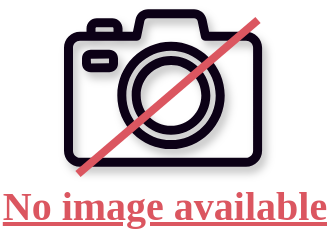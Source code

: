 <mxfile version="16.0.0" type="device"><diagram id="1WDzQ2o23l1qGekb6IrM" name="Page-1"><mxGraphModel dx="475" dy="262" grid="1" gridSize="10" guides="1" tooltips="1" connect="1" arrows="1" fold="1" page="1" pageScale="1" pageWidth="850" pageHeight="1100" math="0" shadow="0"><root><mxCell id="0"/><mxCell id="1" parent="0"/><mxCell id="L0yZ2t3TkCDc-ps8YWVM-2" value="No image available" style="text;html=1;align=center;verticalAlign=middle;resizable=0;points=[];autosize=1;strokeColor=none;fillColor=none;fontColor=#db5660;fontFamily=Gemunu Libre;fontSource=https%3A%2F%2Ffonts.googleapis.com%2Fcss%3Ffamily%3DGemunu%2BLibre;fontSize=20;shadow=0;fontStyle=5" vertex="1" parent="1"><mxGeometry x="209.53" y="243" width="160" height="30" as="geometry"/></mxCell><mxCell id="L0yZ2t3TkCDc-ps8YWVM-4" value="" style="group" vertex="1" connectable="0" parent="1"><mxGeometry x="240" y="160" width="99.05" height="83" as="geometry"/></mxCell><mxCell id="L0yZ2t3TkCDc-ps8YWVM-1" value="" style="sketch=0;outlineConnect=0;fillColor=#0C0116;strokeColor=none;dashed=0;verticalLabelPosition=bottom;verticalAlign=top;align=center;html=1;fontSize=12;fontStyle=0;aspect=fixed;pointerEvents=1;shape=mxgraph.aws4.camera2;shadow=1;gradientColor=none;direction=east;comic=0;backgroundOutline=0;dropTarget=0;autosize=0;fixDash=0;" vertex="1" parent="L0yZ2t3TkCDc-ps8YWVM-4"><mxGeometry width="99.05" height="80" as="geometry"/></mxCell><mxCell id="L0yZ2t3TkCDc-ps8YWVM-3" value="" style="endArrow=none;html=1;rounded=0;fontColor=#db5660;strokeColor=#DB5660;strokeWidth=4;startArrow=none;startFill=0;endFill=0;jumpSize=6;endSize=6;targetPerimeterSpacing=0;sketch=0;shadow=0;" edge="1" parent="L0yZ2t3TkCDc-ps8YWVM-4"><mxGeometry width="50" height="50" relative="1" as="geometry"><mxPoint x="7" y="83" as="sourcePoint"/><mxPoint x="97" y="6" as="targetPoint"/></mxGeometry></mxCell></root></mxGraphModel></diagram></mxfile>